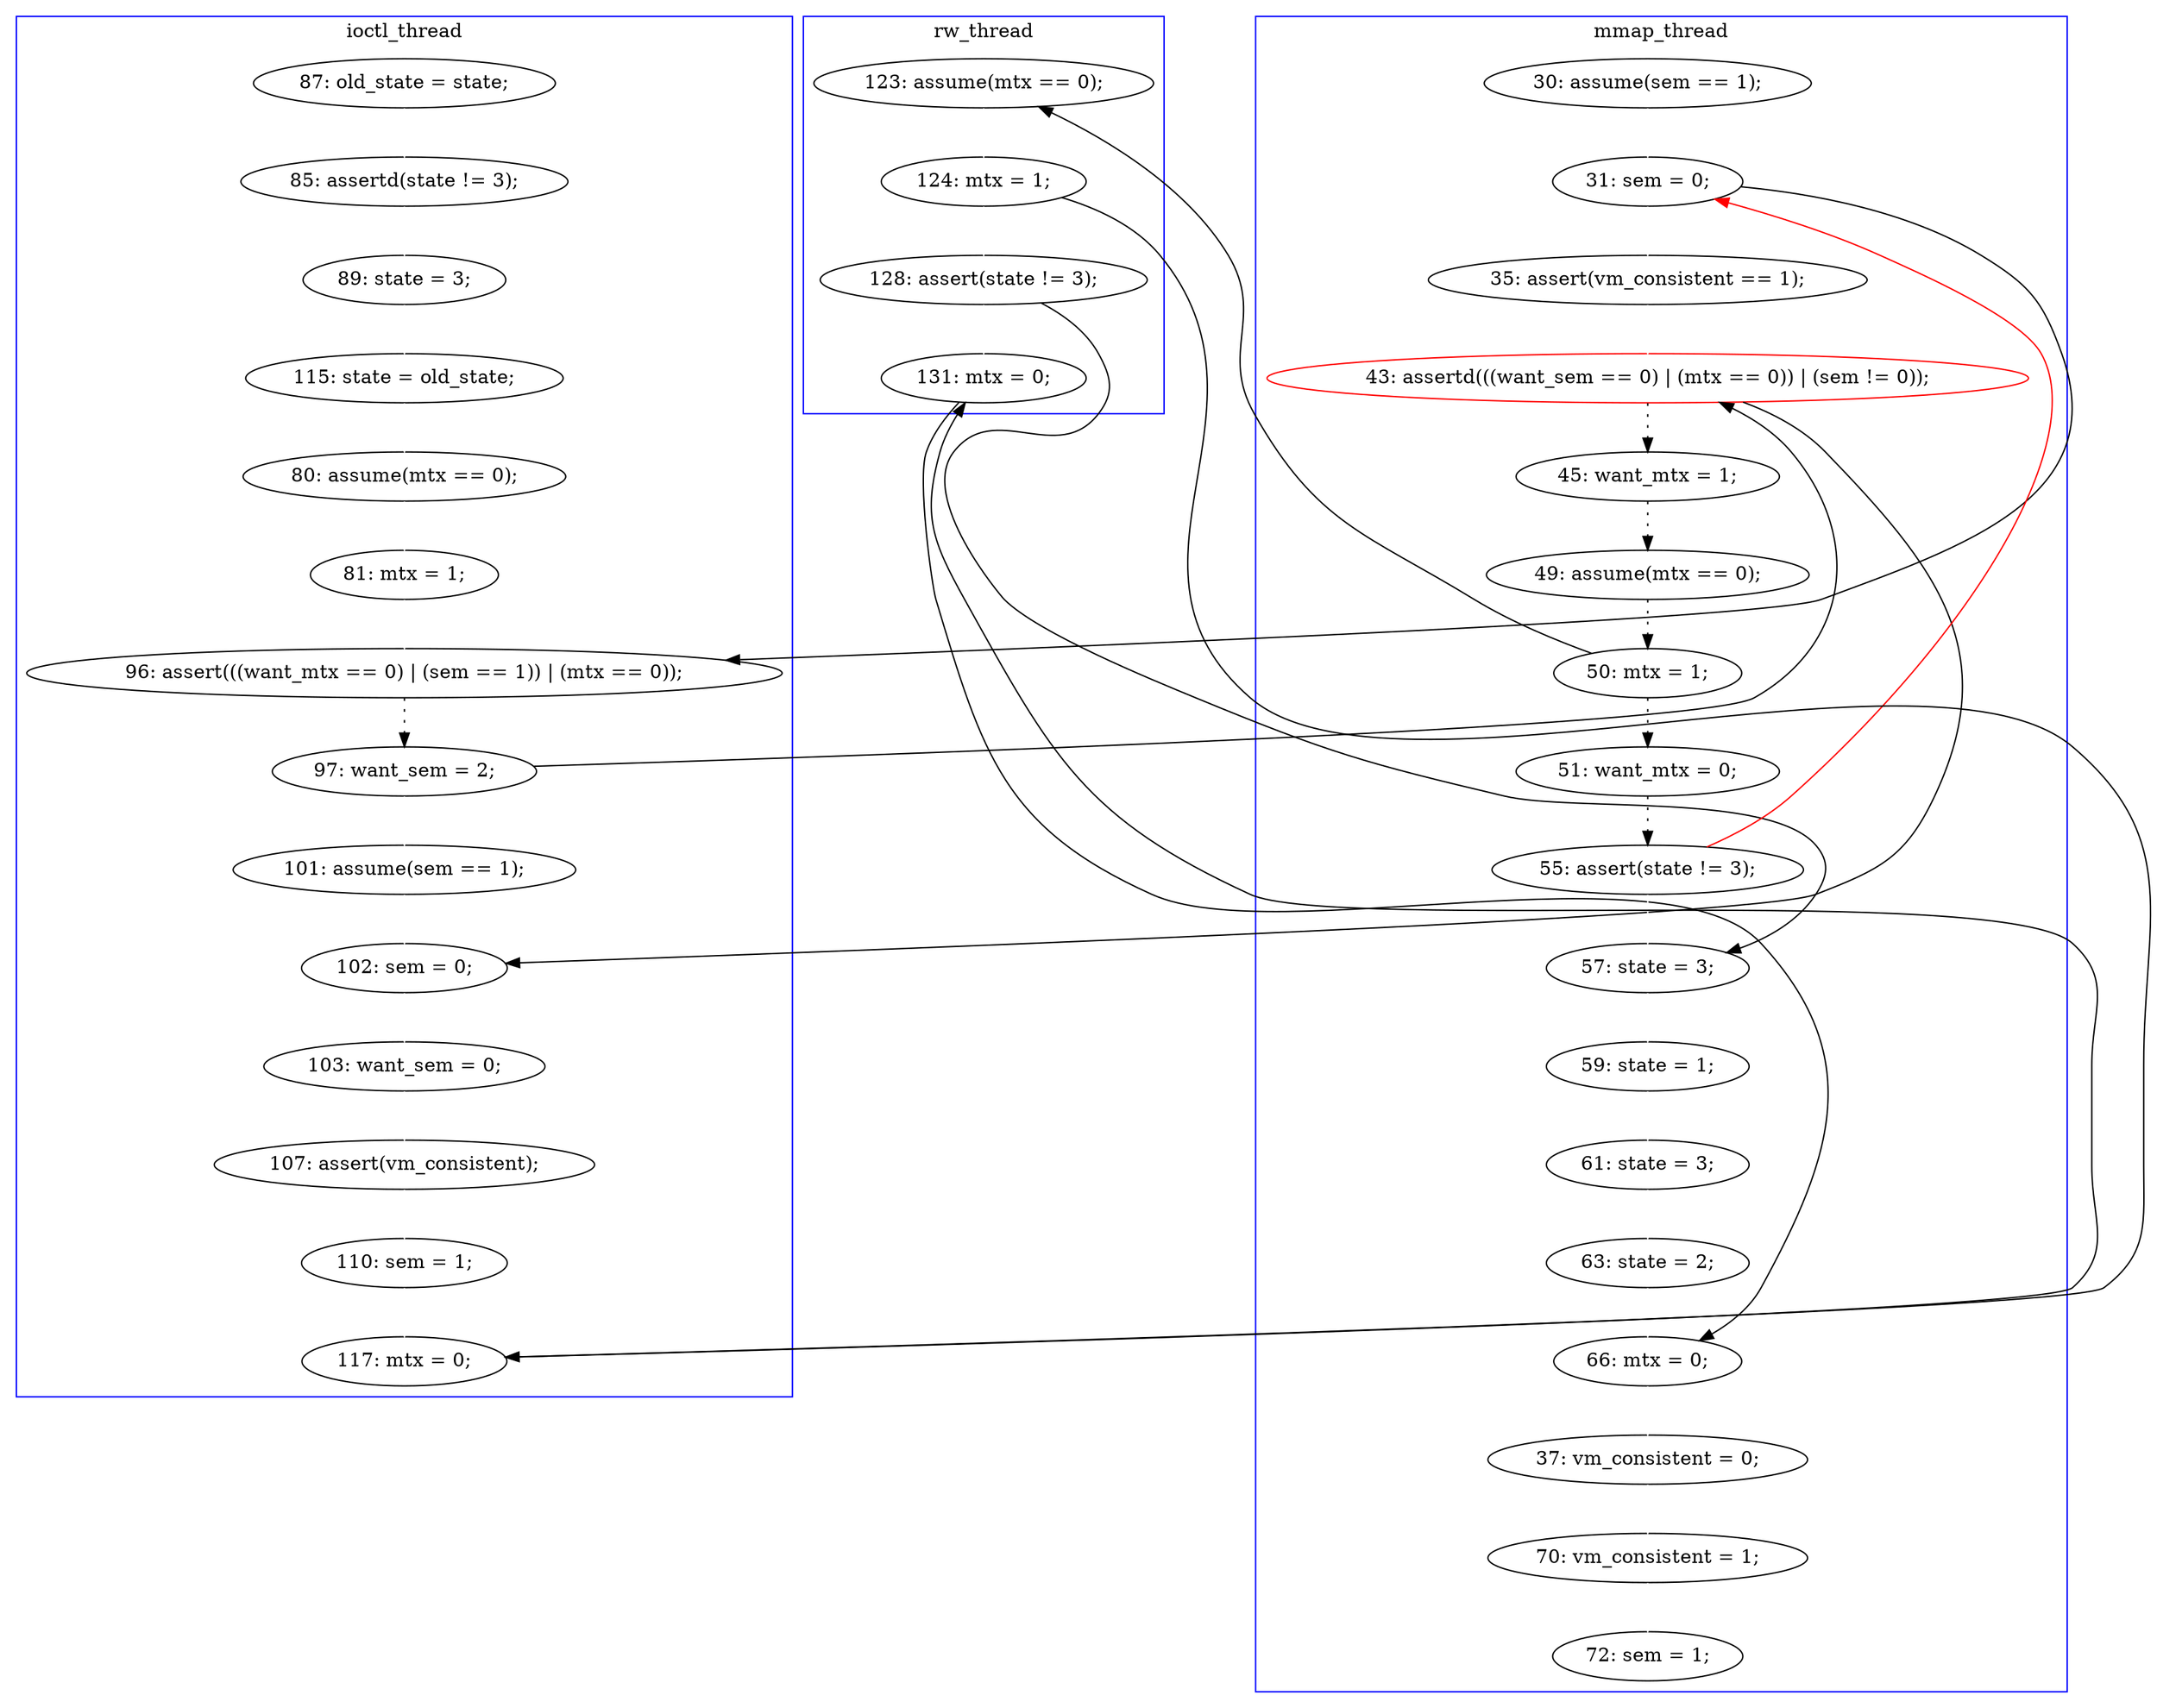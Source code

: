 digraph Counterexample {
	12 -> 22 [color = black, style = solid, constraint = false]
	24 -> 27 [color = white, style = solid]
	20 -> 22 [color = white, style = solid]
	25 -> 28 [color = black, style = solid, constraint = false]
	11 -> 12 [color = white, style = solid]
	43 -> 45 [color = white, style = solid]
	13 -> 25 [color = white, style = solid]
	29 -> 34 [color = white, style = solid]
	17 -> 18 [color = white, style = solid]
	19 -> 20 [color = white, style = solid]
	18 -> 19 [color = white, style = solid]
	25 -> 26 [color = black, style = dotted]
	38 -> 40 [color = white, style = solid]
	42 -> 43 [color = white, style = solid]
	45 -> 47 [color = white, style = solid]
	30 -> 31 [color = black, style = dotted]
	31 -> 32 [color = black, style = dotted]
	24 -> 25 [color = black, style = solid, constraint = false]
	41 -> 42 [color = white, style = solid]
	41 -> 12 [color = red, style = solid, constraint = false]
	35 -> 36 [color = white, style = solid]
	39 -> 40 [color = black, style = solid, constraint = false]
	12 -> 13 [color = white, style = solid]
	40 -> 48 [color = black, style = solid, constraint = false]
	37 -> 39 [color = white, style = solid]
	32 -> 41 [color = black, style = dotted]
	34 -> 37 [color = white, style = solid]
	50 -> 51 [color = white, style = solid]
	16 -> 17 [color = white, style = solid]
	28 -> 29 [color = white, style = solid]
	31 -> 35 [color = black, style = solid, constraint = false]
	36 -> 39 [color = black, style = solid, constraint = false]
	22 -> 24 [color = black, style = dotted]
	38 -> 42 [color = black, style = solid, constraint = false]
	15 -> 16 [color = white, style = solid]
	26 -> 30 [color = black, style = dotted]
	47 -> 48 [color = white, style = solid]
	36 -> 38 [color = white, style = solid]
	48 -> 49 [color = white, style = solid]
	27 -> 28 [color = white, style = solid]
	49 -> 50 [color = white, style = solid]
	subgraph cluster3 {
		label = rw_thread
		color = blue
		40  [label = "131: mtx = 0;"]
		38  [label = "128: assert(state != 3);"]
		35  [label = "123: assume(mtx == 0);"]
		36  [label = "124: mtx = 1;"]
	}
	subgraph cluster2 {
		label = ioctl_thread
		color = blue
		28  [label = "102: sem = 0;"]
		20  [label = "81: mtx = 1;"]
		22  [label = "96: assert(((want_mtx == 0) | (sem == 1)) | (mtx == 0));"]
		19  [label = "80: assume(mtx == 0);"]
		29  [label = "103: want_sem = 0;"]
		37  [label = "110: sem = 1;"]
		15  [label = "87: old_state = state;"]
		39  [label = "117: mtx = 0;"]
		34  [label = "107: assert(vm_consistent);"]
		24  [label = "97: want_sem = 2;"]
		16  [label = "85: assertd(state != 3);"]
		27  [label = "101: assume(sem == 1);"]
		17  [label = "89: state = 3;"]
		18  [label = "115: state = old_state;"]
	}
	subgraph cluster1 {
		label = mmap_thread
		color = blue
		11  [label = "30: assume(sem == 1);"]
		26  [label = "45: want_mtx = 1;"]
		30  [label = "49: assume(mtx == 0);"]
		43  [label = "59: state = 1;"]
		48  [label = "66: mtx = 0;"]
		45  [label = "61: state = 3;"]
		41  [label = "55: assert(state != 3);"]
		50  [label = "70: vm_consistent = 1;"]
		47  [label = "63: state = 2;"]
		49  [label = "37: vm_consistent = 0;"]
		31  [label = "50: mtx = 1;"]
		42  [label = "57: state = 3;"]
		51  [label = "72: sem = 1;"]
		13  [label = "35: assert(vm_consistent == 1);"]
		32  [label = "51: want_mtx = 0;"]
		25  [label = "43: assertd(((want_sem == 0) | (mtx == 0)) | (sem != 0));", color = red]
		12  [label = "31: sem = 0;"]
	}
}